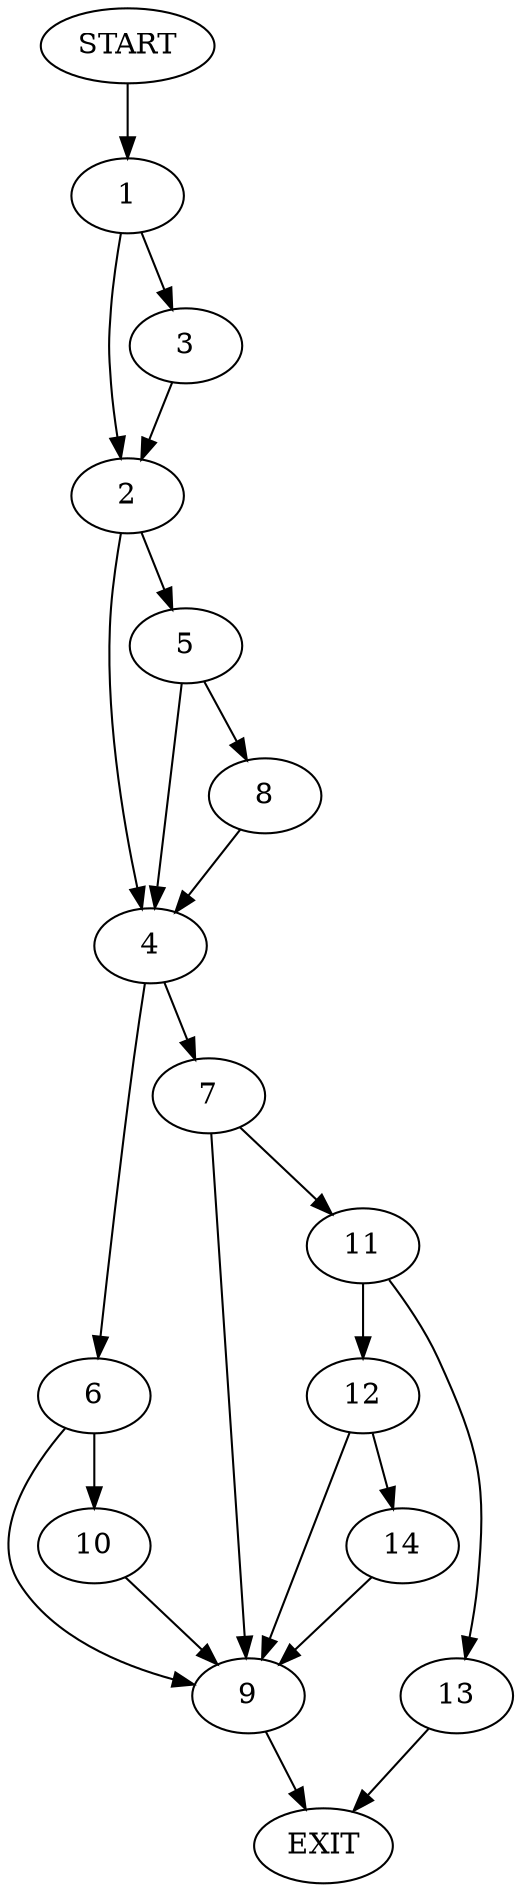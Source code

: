 digraph {
0 [label="START"]
15 [label="EXIT"]
0 -> 1
1 -> 2
1 -> 3
2 -> 4
2 -> 5
3 -> 2
4 -> 6
4 -> 7
5 -> 8
5 -> 4
8 -> 4
6 -> 9
6 -> 10
7 -> 9
7 -> 11
9 -> 15
10 -> 9
11 -> 12
11 -> 13
12 -> 14
12 -> 9
13 -> 15
14 -> 9
}
